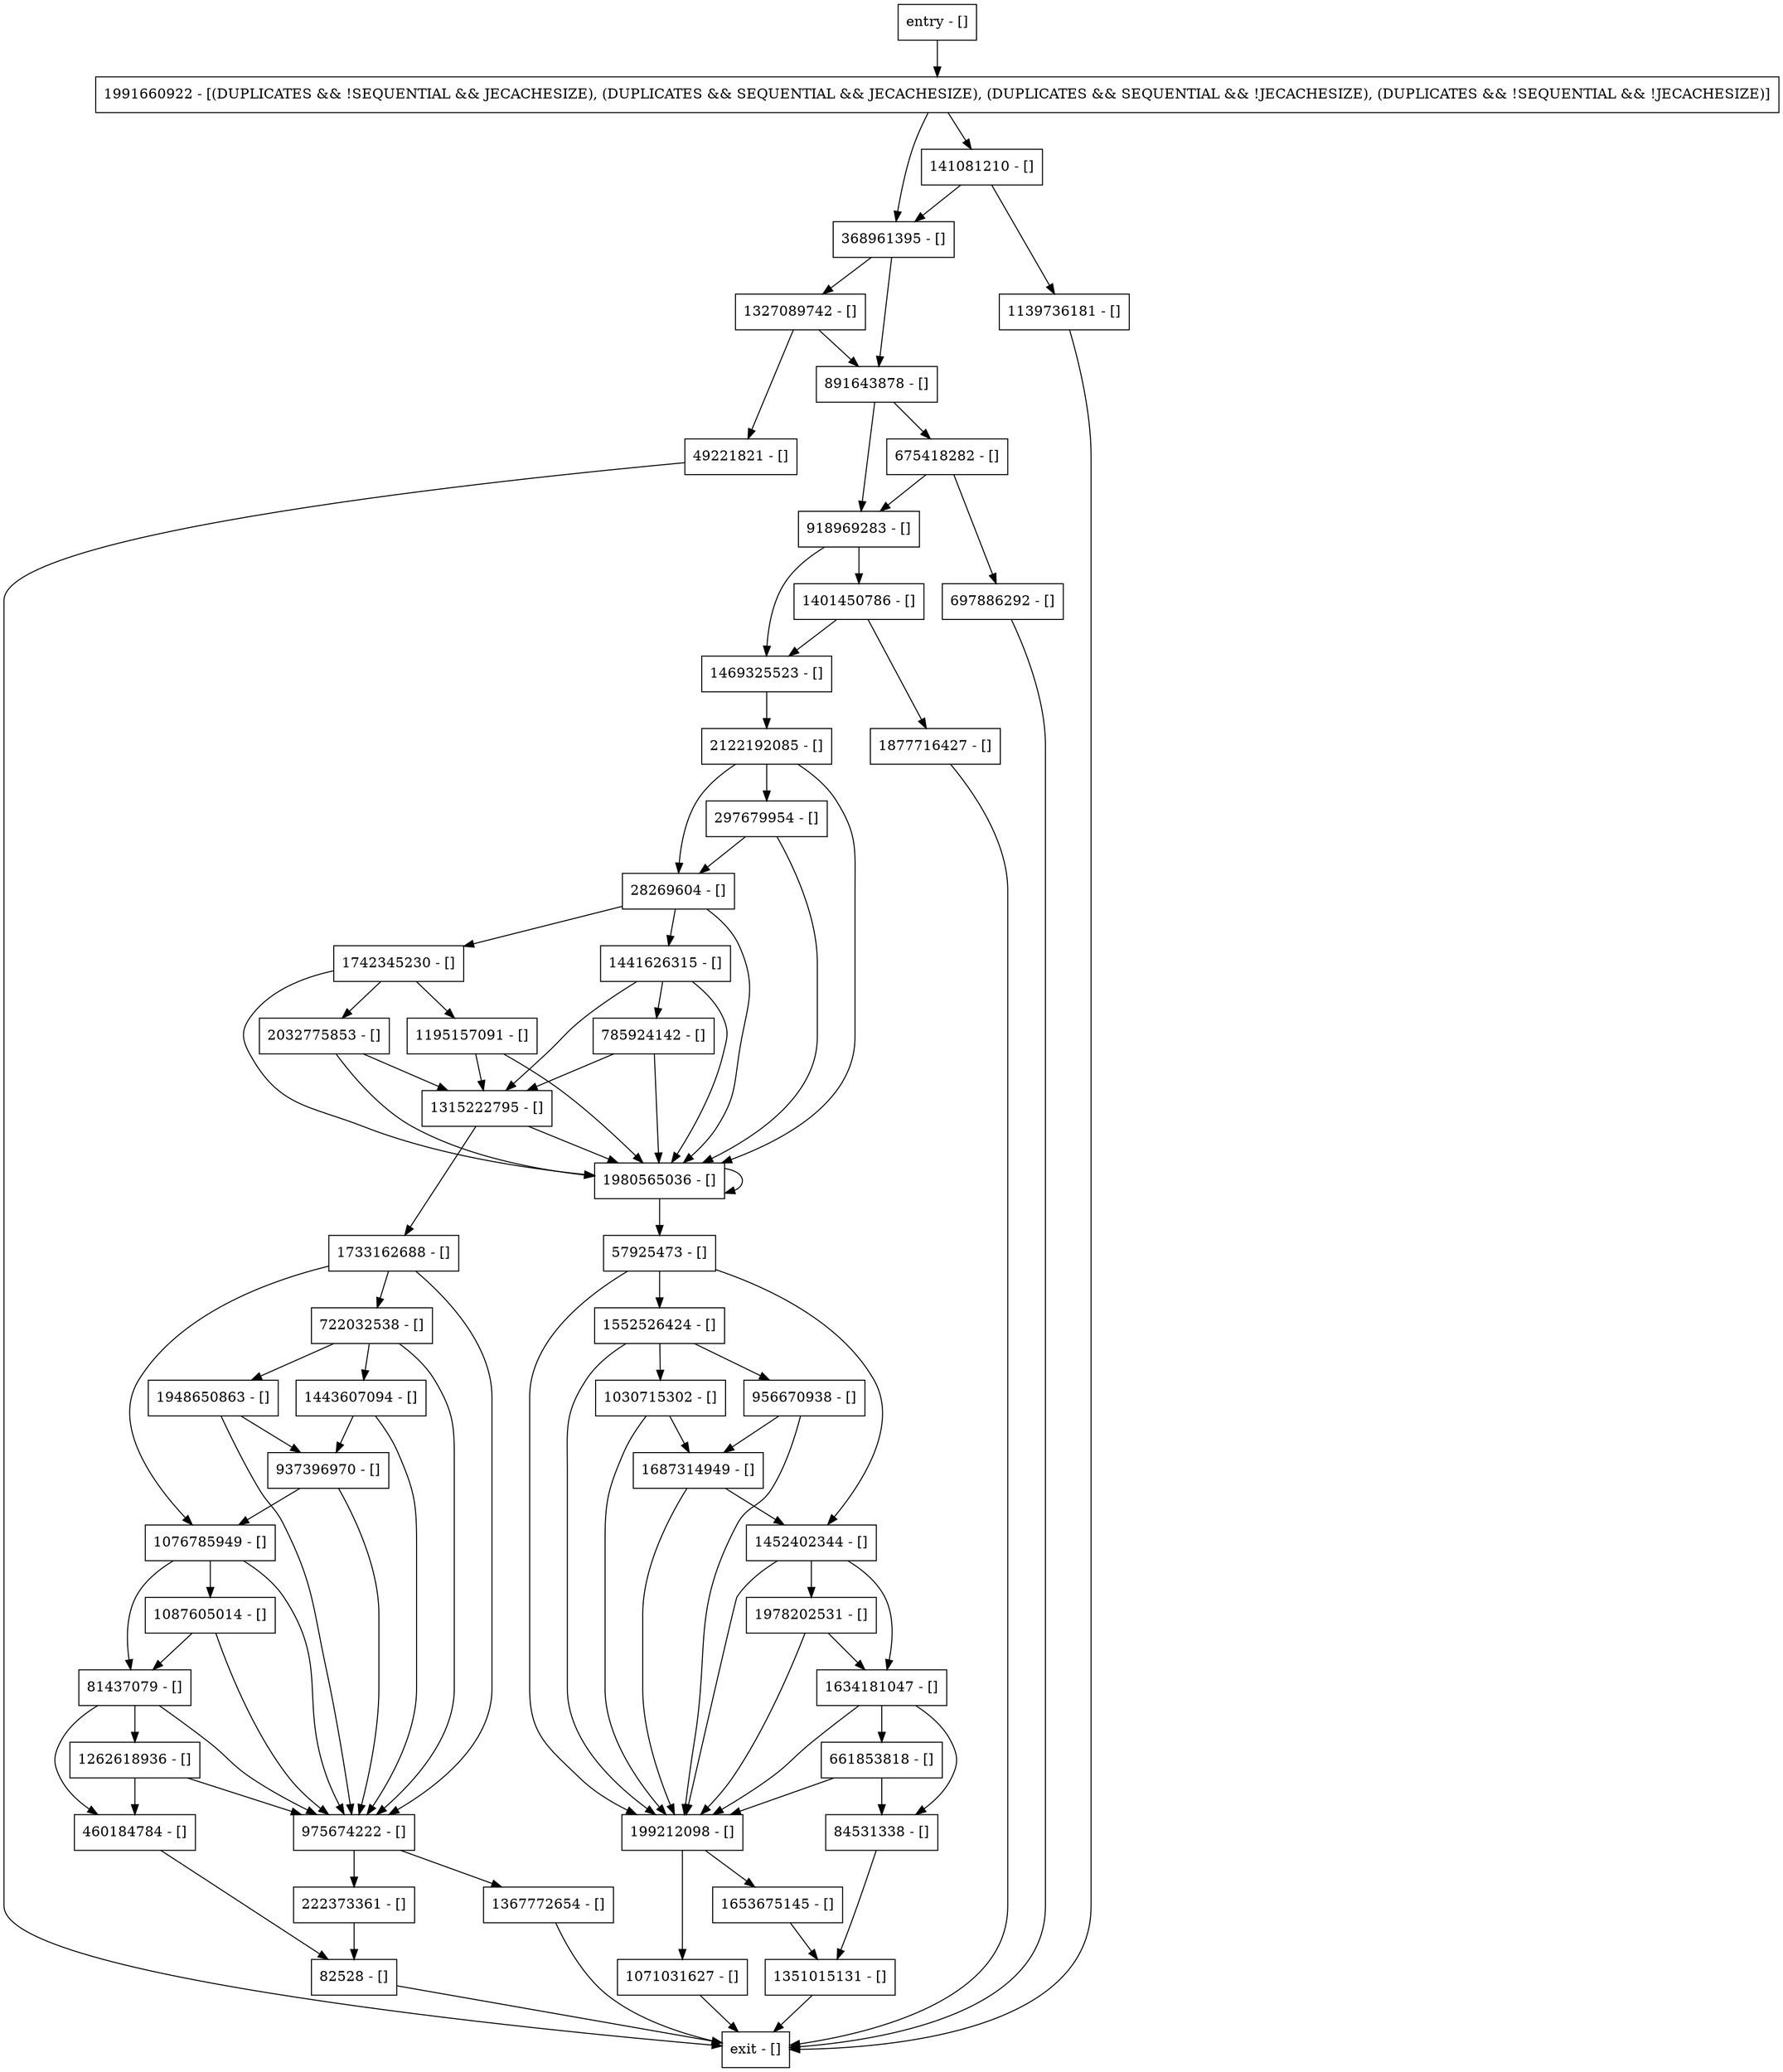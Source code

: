 digraph putNoNotify {
node [shape=record];
49221821 [label="49221821 - []"];
368961395 [label="368961395 - []"];
1552526424 [label="1552526424 - []"];
1687314949 [label="1687314949 - []"];
1071031627 [label="1071031627 - []"];
675418282 [label="675418282 - []"];
1195157091 [label="1195157091 - []"];
222373361 [label="222373361 - []"];
460184784 [label="460184784 - []"];
141081210 [label="141081210 - []"];
937396970 [label="937396970 - []"];
1076785949 [label="1076785949 - []"];
722032538 [label="722032538 - []"];
975674222 [label="975674222 - []"];
918969283 [label="918969283 - []"];
1653675145 [label="1653675145 - []"];
1443607094 [label="1443607094 - []"];
1030715302 [label="1030715302 - []"];
956670938 [label="956670938 - []"];
1634181047 [label="1634181047 - []"];
82528 [label="82528 - []"];
1351015131 [label="1351015131 - []"];
entry [label="entry - []"];
exit [label="exit - []"];
1315222795 [label="1315222795 - []"];
1991660922 [label="1991660922 - [(DUPLICATES && !SEQUENTIAL && JECACHESIZE), (DUPLICATES && SEQUENTIAL && JECACHESIZE), (DUPLICATES && SEQUENTIAL && !JECACHESIZE), (DUPLICATES && !SEQUENTIAL && !JECACHESIZE)]"];
1948650863 [label="1948650863 - []"];
57925473 [label="57925473 - []"];
2032775853 [label="2032775853 - []"];
81437079 [label="81437079 - []"];
1733162688 [label="1733162688 - []"];
1980565036 [label="1980565036 - []"];
1367772654 [label="1367772654 - []"];
1742345230 [label="1742345230 - []"];
891643878 [label="891643878 - []"];
1401450786 [label="1401450786 - []"];
28269604 [label="28269604 - []"];
2122192085 [label="2122192085 - []"];
1139736181 [label="1139736181 - []"];
1877716427 [label="1877716427 - []"];
1087605014 [label="1087605014 - []"];
661853818 [label="661853818 - []"];
1262618936 [label="1262618936 - []"];
297679954 [label="297679954 - []"];
697886292 [label="697886292 - []"];
1327089742 [label="1327089742 - []"];
785924142 [label="785924142 - []"];
199212098 [label="199212098 - []"];
84531338 [label="84531338 - []"];
1469325523 [label="1469325523 - []"];
1441626315 [label="1441626315 - []"];
1452402344 [label="1452402344 - []"];
1978202531 [label="1978202531 - []"];
entry;
exit;
49221821 -> exit;
368961395 -> 1327089742;
368961395 -> 891643878;
1552526424 -> 1030715302;
1552526424 -> 199212098;
1552526424 -> 956670938;
1687314949 -> 199212098;
1687314949 -> 1452402344;
1071031627 -> exit;
675418282 -> 918969283;
675418282 -> 697886292;
1195157091 -> 1980565036;
1195157091 -> 1315222795;
222373361 -> 82528;
460184784 -> 82528;
141081210 -> 368961395;
141081210 -> 1139736181;
937396970 -> 1076785949;
937396970 -> 975674222;
1076785949 -> 81437079;
1076785949 -> 1087605014;
1076785949 -> 975674222;
722032538 -> 1443607094;
722032538 -> 975674222;
722032538 -> 1948650863;
975674222 -> 1367772654;
975674222 -> 222373361;
918969283 -> 1401450786;
918969283 -> 1469325523;
1653675145 -> 1351015131;
1443607094 -> 975674222;
1443607094 -> 937396970;
1030715302 -> 1687314949;
1030715302 -> 199212098;
956670938 -> 1687314949;
956670938 -> 199212098;
1634181047 -> 199212098;
1634181047 -> 661853818;
1634181047 -> 84531338;
82528 -> exit;
1351015131 -> exit;
entry -> 1991660922;
1315222795 -> 1733162688;
1315222795 -> 1980565036;
1991660922 -> 368961395;
1991660922 -> 141081210;
1948650863 -> 975674222;
1948650863 -> 937396970;
57925473 -> 1552526424;
57925473 -> 199212098;
57925473 -> 1452402344;
2032775853 -> 1980565036;
2032775853 -> 1315222795;
81437079 -> 460184784;
81437079 -> 1262618936;
81437079 -> 975674222;
1733162688 -> 1076785949;
1733162688 -> 722032538;
1733162688 -> 975674222;
1980565036 -> 57925473;
1980565036 -> 1980565036;
1367772654 -> exit;
1742345230 -> 2032775853;
1742345230 -> 1980565036;
1742345230 -> 1195157091;
891643878 -> 675418282;
891643878 -> 918969283;
1401450786 -> 1877716427;
1401450786 -> 1469325523;
28269604 -> 1980565036;
28269604 -> 1742345230;
28269604 -> 1441626315;
2122192085 -> 1980565036;
2122192085 -> 28269604;
2122192085 -> 297679954;
1139736181 -> exit;
1877716427 -> exit;
1087605014 -> 81437079;
1087605014 -> 975674222;
661853818 -> 199212098;
661853818 -> 84531338;
1262618936 -> 460184784;
1262618936 -> 975674222;
297679954 -> 1980565036;
297679954 -> 28269604;
697886292 -> exit;
1327089742 -> 49221821;
1327089742 -> 891643878;
785924142 -> 1980565036;
785924142 -> 1315222795;
199212098 -> 1071031627;
199212098 -> 1653675145;
84531338 -> 1351015131;
1469325523 -> 2122192085;
1441626315 -> 785924142;
1441626315 -> 1980565036;
1441626315 -> 1315222795;
1452402344 -> 199212098;
1452402344 -> 1634181047;
1452402344 -> 1978202531;
1978202531 -> 199212098;
1978202531 -> 1634181047;
}
